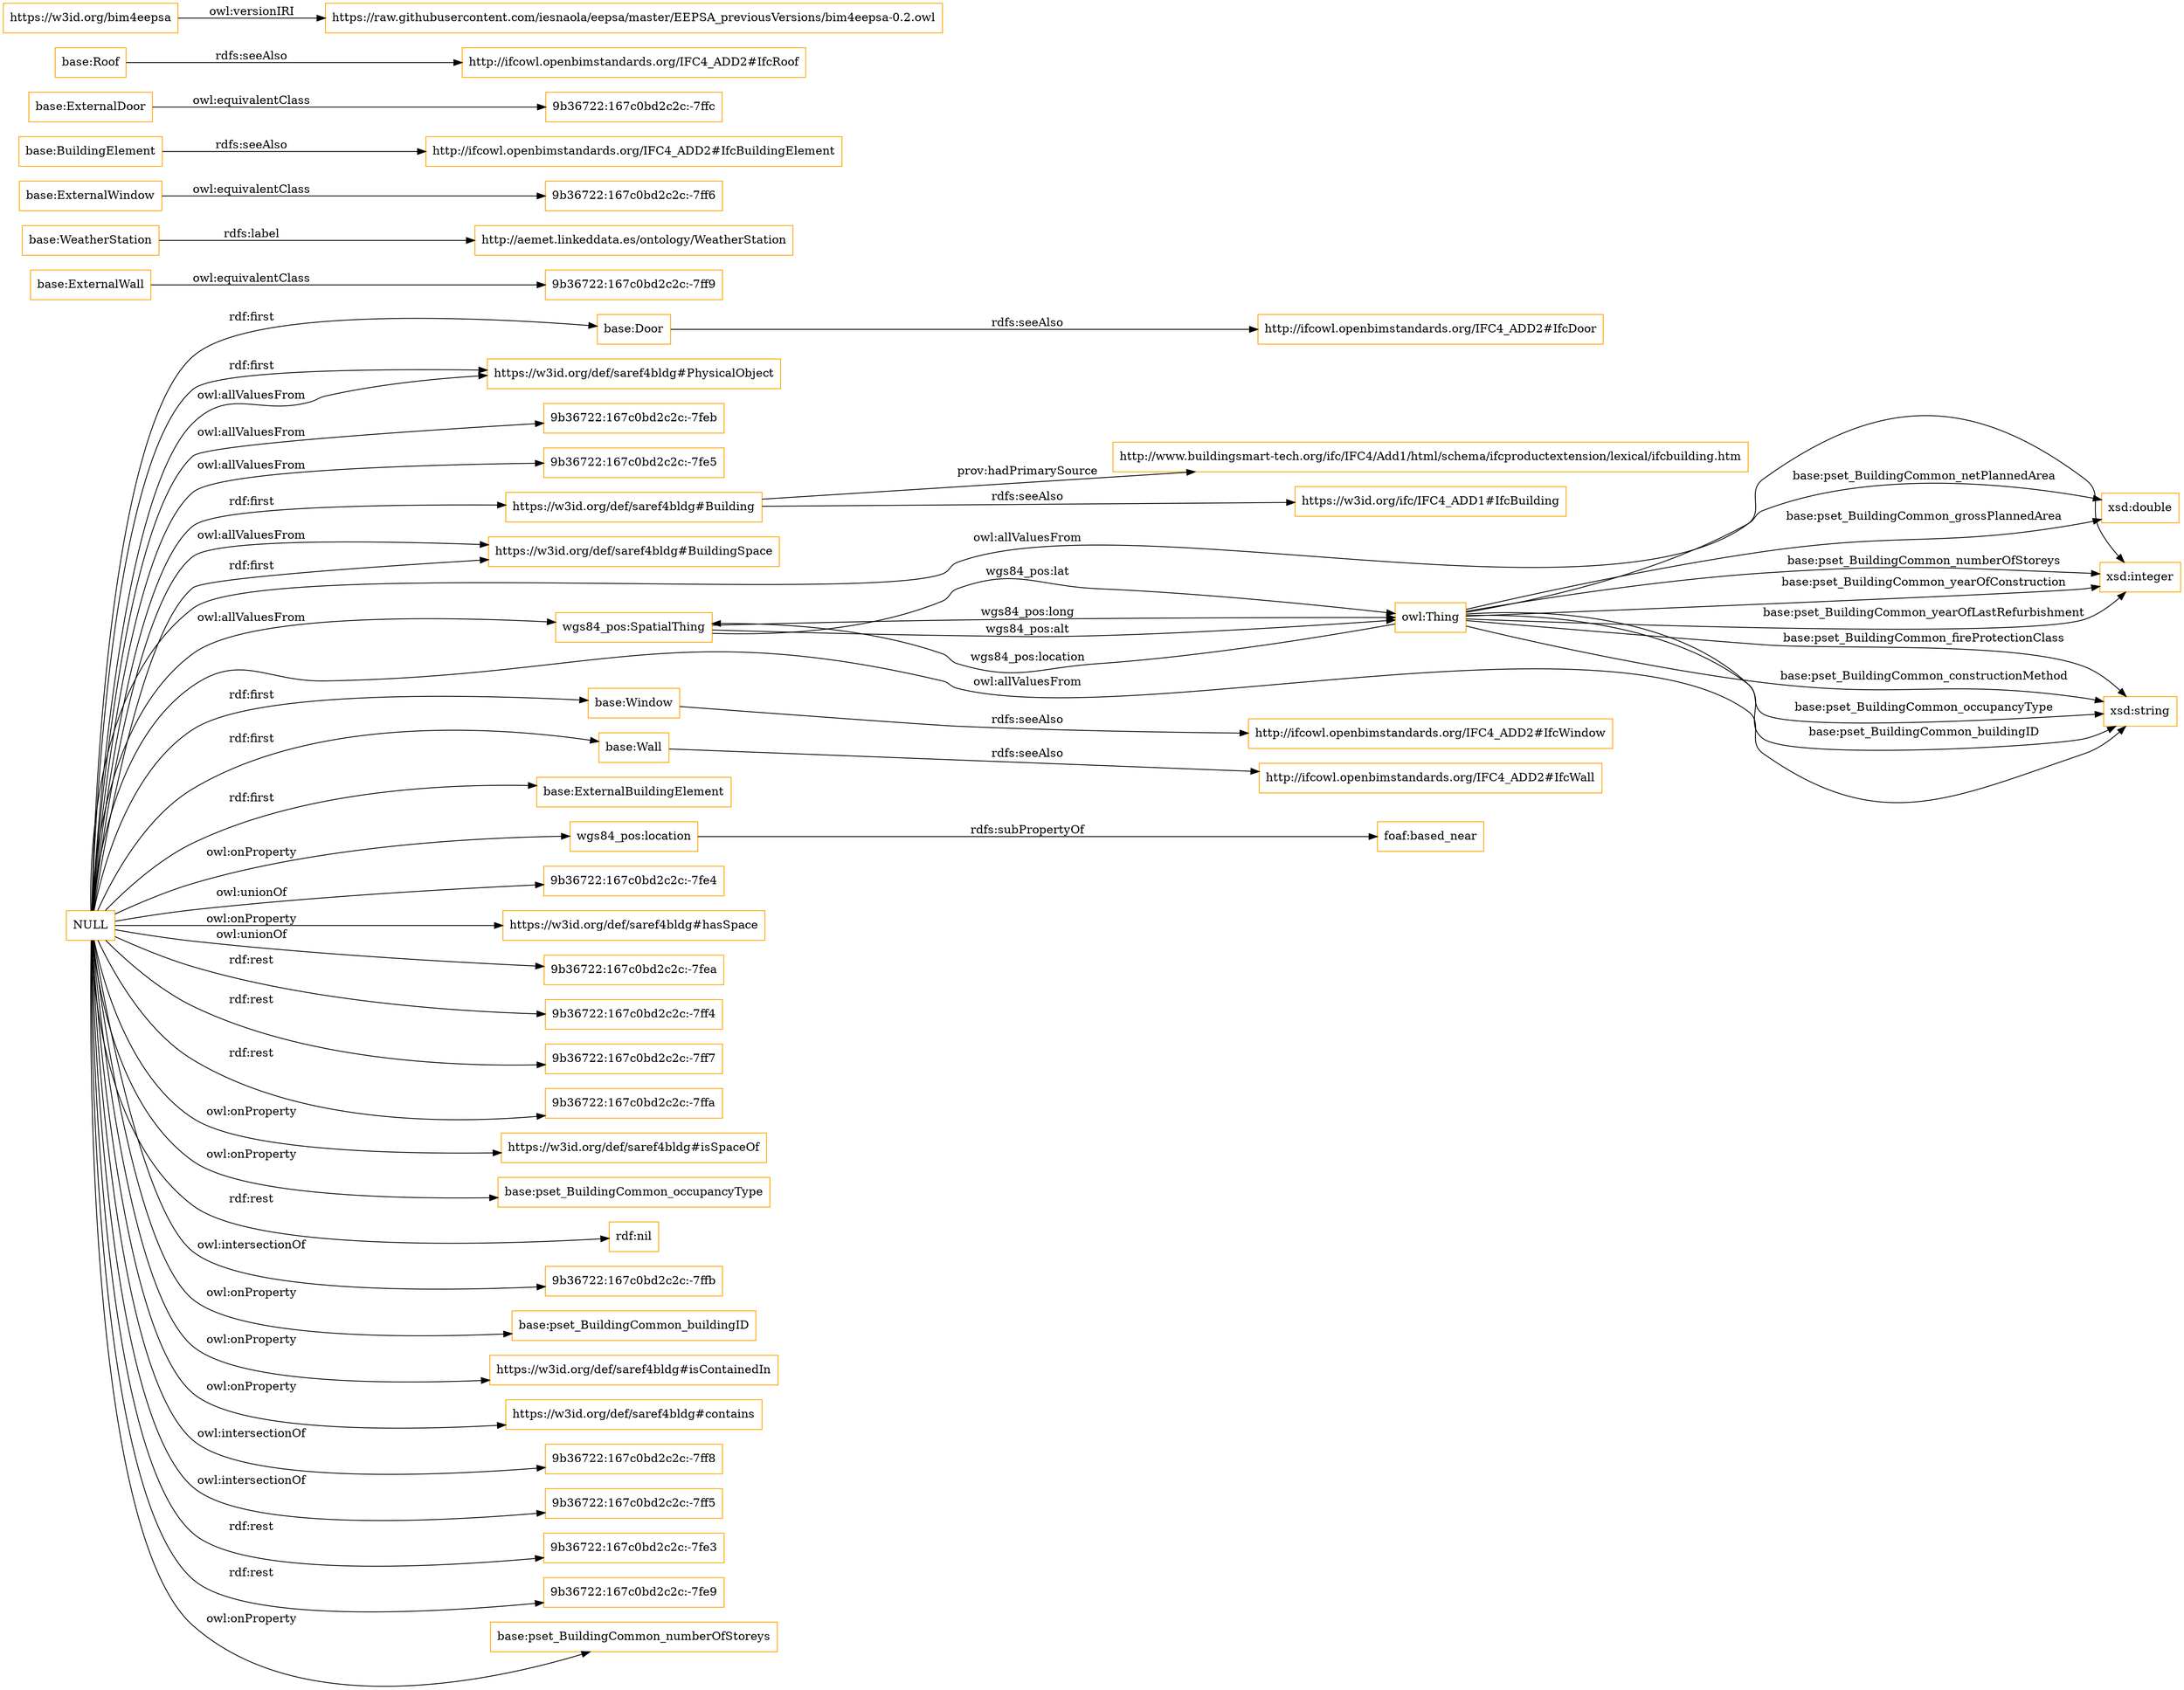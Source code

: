 digraph ar2dtool_diagram { 
rankdir=LR;
size="1501"
node [shape = rectangle, color="orange"]; "base:Door" "base:ExternalWall" "https://w3id.org/def/saref4bldg#PhysicalObject" "base:WeatherStation" "9b36722:167c0bd2c2c:-7feb" "base:ExternalWindow" "9b36722:167c0bd2c2c:-7fe5" "9b36722:167c0bd2c2c:-7ff6" "https://w3id.org/def/saref4bldg#Building" "https://w3id.org/def/saref4bldg#BuildingSpace" "base:BuildingElement" "9b36722:167c0bd2c2c:-7ffc" "wgs84_pos:SpatialThing" "base:Window" "base:Wall" "base:ExternalDoor" "9b36722:167c0bd2c2c:-7ff9" "base:Roof" "base:ExternalBuildingElement" ; /*classes style*/
	"NULL" -> "https://w3id.org/def/saref4bldg#Building" [ label = "rdf:first" ];
	"NULL" -> "base:Window" [ label = "rdf:first" ];
	"NULL" -> "wgs84_pos:location" [ label = "owl:onProperty" ];
	"NULL" -> "9b36722:167c0bd2c2c:-7fe4" [ label = "owl:unionOf" ];
	"NULL" -> "https://w3id.org/def/saref4bldg#hasSpace" [ label = "owl:onProperty" ];
	"NULL" -> "base:ExternalBuildingElement" [ label = "rdf:first" ];
	"NULL" -> "9b36722:167c0bd2c2c:-7fea" [ label = "owl:unionOf" ];
	"NULL" -> "xsd:integer" [ label = "owl:allValuesFrom" ];
	"NULL" -> "9b36722:167c0bd2c2c:-7feb" [ label = "owl:allValuesFrom" ];
	"NULL" -> "9b36722:167c0bd2c2c:-7ff4" [ label = "rdf:rest" ];
	"NULL" -> "9b36722:167c0bd2c2c:-7ff7" [ label = "rdf:rest" ];
	"NULL" -> "base:Wall" [ label = "rdf:first" ];
	"NULL" -> "base:Door" [ label = "rdf:first" ];
	"NULL" -> "9b36722:167c0bd2c2c:-7ffa" [ label = "rdf:rest" ];
	"NULL" -> "https://w3id.org/def/saref4bldg#isSpaceOf" [ label = "owl:onProperty" ];
	"NULL" -> "base:pset_BuildingCommon_occupancyType" [ label = "owl:onProperty" ];
	"NULL" -> "9b36722:167c0bd2c2c:-7fe5" [ label = "owl:allValuesFrom" ];
	"NULL" -> "rdf:nil" [ label = "rdf:rest" ];
	"NULL" -> "https://w3id.org/def/saref4bldg#BuildingSpace" [ label = "rdf:first" ];
	"NULL" -> "9b36722:167c0bd2c2c:-7ffb" [ label = "owl:intersectionOf" ];
	"NULL" -> "https://w3id.org/def/saref4bldg#PhysicalObject" [ label = "owl:allValuesFrom" ];
	"NULL" -> "base:pset_BuildingCommon_buildingID" [ label = "owl:onProperty" ];
	"NULL" -> "https://w3id.org/def/saref4bldg#isContainedIn" [ label = "owl:onProperty" ];
	"NULL" -> "https://w3id.org/def/saref4bldg#PhysicalObject" [ label = "rdf:first" ];
	"NULL" -> "https://w3id.org/def/saref4bldg#contains" [ label = "owl:onProperty" ];
	"NULL" -> "https://w3id.org/def/saref4bldg#BuildingSpace" [ label = "owl:allValuesFrom" ];
	"NULL" -> "wgs84_pos:SpatialThing" [ label = "owl:allValuesFrom" ];
	"NULL" -> "9b36722:167c0bd2c2c:-7ff8" [ label = "owl:intersectionOf" ];
	"NULL" -> "9b36722:167c0bd2c2c:-7ff5" [ label = "owl:intersectionOf" ];
	"NULL" -> "9b36722:167c0bd2c2c:-7fe3" [ label = "rdf:rest" ];
	"NULL" -> "9b36722:167c0bd2c2c:-7fe9" [ label = "rdf:rest" ];
	"NULL" -> "base:pset_BuildingCommon_numberOfStoreys" [ label = "owl:onProperty" ];
	"NULL" -> "xsd:string" [ label = "owl:allValuesFrom" ];
	"base:Roof" -> "http://ifcowl.openbimstandards.org/IFC4_ADD2#IfcRoof" [ label = "rdfs:seeAlso" ];
	"base:WeatherStation" -> "http://aemet.linkeddata.es/ontology/WeatherStation" [ label = "rdfs:label" ];
	"base:BuildingElement" -> "http://ifcowl.openbimstandards.org/IFC4_ADD2#IfcBuildingElement" [ label = "rdfs:seeAlso" ];
	"base:Window" -> "http://ifcowl.openbimstandards.org/IFC4_ADD2#IfcWindow" [ label = "rdfs:seeAlso" ];
	"base:ExternalWindow" -> "9b36722:167c0bd2c2c:-7ff6" [ label = "owl:equivalentClass" ];
	"base:Wall" -> "http://ifcowl.openbimstandards.org/IFC4_ADD2#IfcWall" [ label = "rdfs:seeAlso" ];
	"base:Door" -> "http://ifcowl.openbimstandards.org/IFC4_ADD2#IfcDoor" [ label = "rdfs:seeAlso" ];
	"https://w3id.org/bim4eepsa" -> "https://raw.githubusercontent.com/iesnaola/eepsa/master/EEPSA_previousVersions/bim4eepsa-0.2.owl" [ label = "owl:versionIRI" ];
	"wgs84_pos:location" -> "foaf:based_near" [ label = "rdfs:subPropertyOf" ];
	"base:ExternalWall" -> "9b36722:167c0bd2c2c:-7ff9" [ label = "owl:equivalentClass" ];
	"base:ExternalDoor" -> "9b36722:167c0bd2c2c:-7ffc" [ label = "owl:equivalentClass" ];
	"https://w3id.org/def/saref4bldg#Building" -> "http://www.buildingsmart-tech.org/ifc/IFC4/Add1/html/schema/ifcproductextension/lexical/ifcbuilding.htm" [ label = "prov:hadPrimarySource" ];
	"https://w3id.org/def/saref4bldg#Building" -> "https://w3id.org/ifc/IFC4_ADD1#IfcBuilding" [ label = "rdfs:seeAlso" ];
	"owl:Thing" -> "wgs84_pos:SpatialThing" [ label = "wgs84_pos:location" ];
	"wgs84_pos:SpatialThing" -> "owl:Thing" [ label = "wgs84_pos:lat" ];
	"owl:Thing" -> "xsd:integer" [ label = "base:pset_BuildingCommon_numberOfStoreys" ];
	"owl:Thing" -> "xsd:string" [ label = "base:pset_BuildingCommon_fireProtectionClass" ];
	"owl:Thing" -> "xsd:string" [ label = "base:pset_BuildingCommon_constructionMethod" ];
	"wgs84_pos:SpatialThing" -> "owl:Thing" [ label = "wgs84_pos:long" ];
	"owl:Thing" -> "xsd:string" [ label = "base:pset_BuildingCommon_occupancyType" ];
	"owl:Thing" -> "xsd:integer" [ label = "base:pset_BuildingCommon_yearOfConstruction" ];
	"owl:Thing" -> "xsd:string" [ label = "base:pset_BuildingCommon_buildingID" ];
	"wgs84_pos:SpatialThing" -> "owl:Thing" [ label = "wgs84_pos:alt" ];
	"owl:Thing" -> "xsd:integer" [ label = "base:pset_BuildingCommon_yearOfLastRefurbishment" ];
	"owl:Thing" -> "xsd:double" [ label = "base:pset_BuildingCommon_grossPlannedArea" ];
	"owl:Thing" -> "xsd:double" [ label = "base:pset_BuildingCommon_netPlannedArea" ];

}
